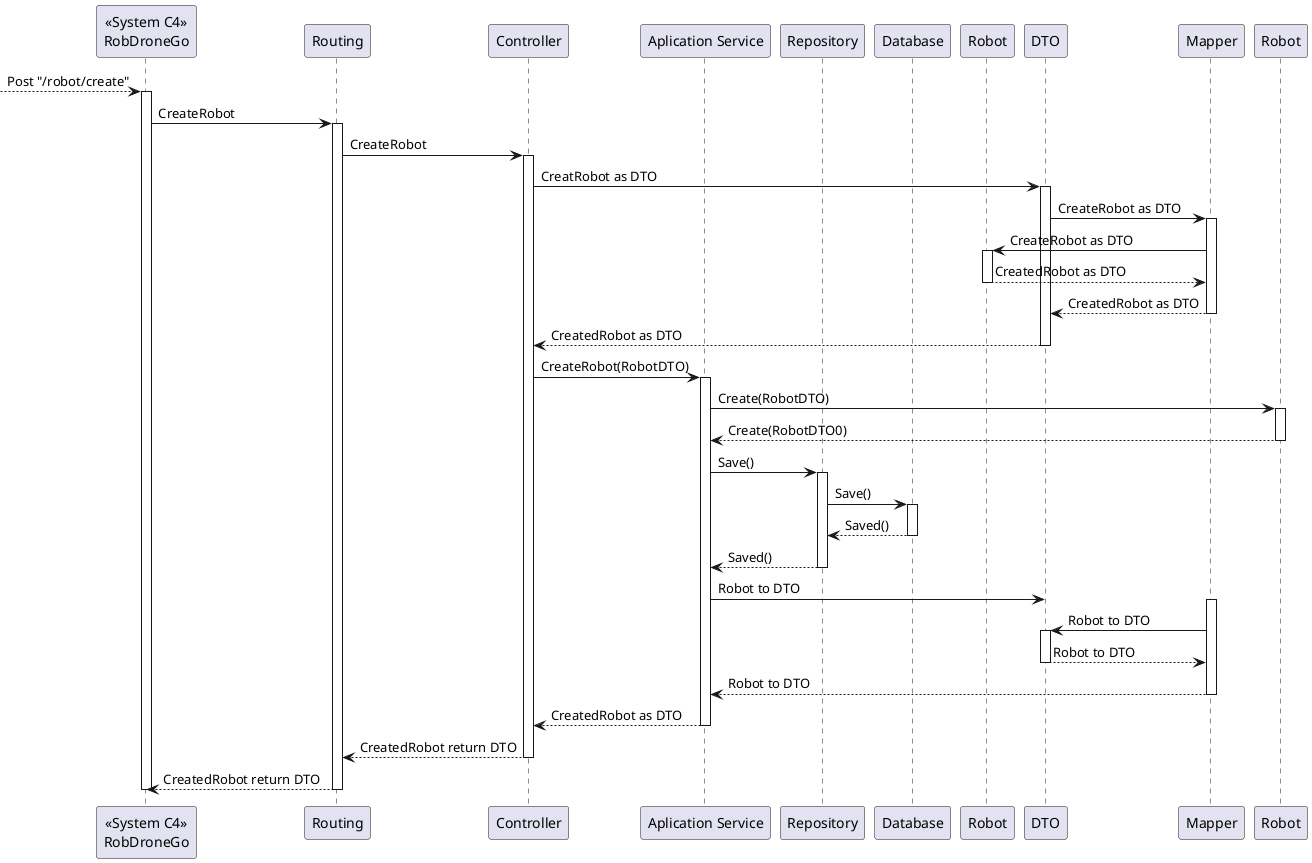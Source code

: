 @startuml


participant "<<System C4>>\nRobDroneGo" as RDG
participant "Routing" as ROUT
participant "Controller" as CTR
participant "Aplication Service" as AppServ
participant "Repository" as REPO 
participant "Database" as DB
participant "Robot" as ROBOT
participant "DTO" as DTO
participant "Mapper" as Mapper

--> RDG : Post "/robot/create"
activate RDG
RDG -> ROUT : CreateRobot
activate ROUT
ROUT -> CTR : CreateRobot
activate CTR
CTR -> DTO : CreatRobot as DTO
activate DTO
DTO -> Mapper : CreateRobot as DTO
activate Mapper
Mapper -> ROBOT : CreateRobot as DTO
activate ROBOT
ROBOT --> Mapper : CreatedRobot as DTO
deactivate ROBOT
Mapper --> DTO : CreatedRobot as DTO
deactivate Mapper
DTO --> CTR : CreatedRobot as DTO
deactivate DTO
CTR -> AppServ : CreateRobot(RobotDTO)
activate AppServ
AppServ -> Robot : Create(RobotDTO)
activate Robot
Robot --> AppServ : Create(RobotDTO0)
deactivate Robot
AppServ -> REPO :Save()
activate REPO
REPO -> DB : Save()
activate DB
DB --> REPO : Saved()
deactivate DB
REPO --> AppServ : Saved()
deactivate REPO
AppServ -> DTO : Robot to DTO
activate Mapper
Mapper -> DTO : Robot to DTO
activate DTO
DTO --> Mapper : Robot to DTO
deactivate DTO
Mapper --> AppServ : Robot to DTO
deactivate Mapper
AppServ --> CTR : CreatedRobot as DTO
deactivate AppServ
CTR --> ROUT : CreatedRobot return DTO
deactivate CTR
ROUT --> RDG : CreatedRobot return DTO
deactivate ROUT
deactivate RDG


@enduml
